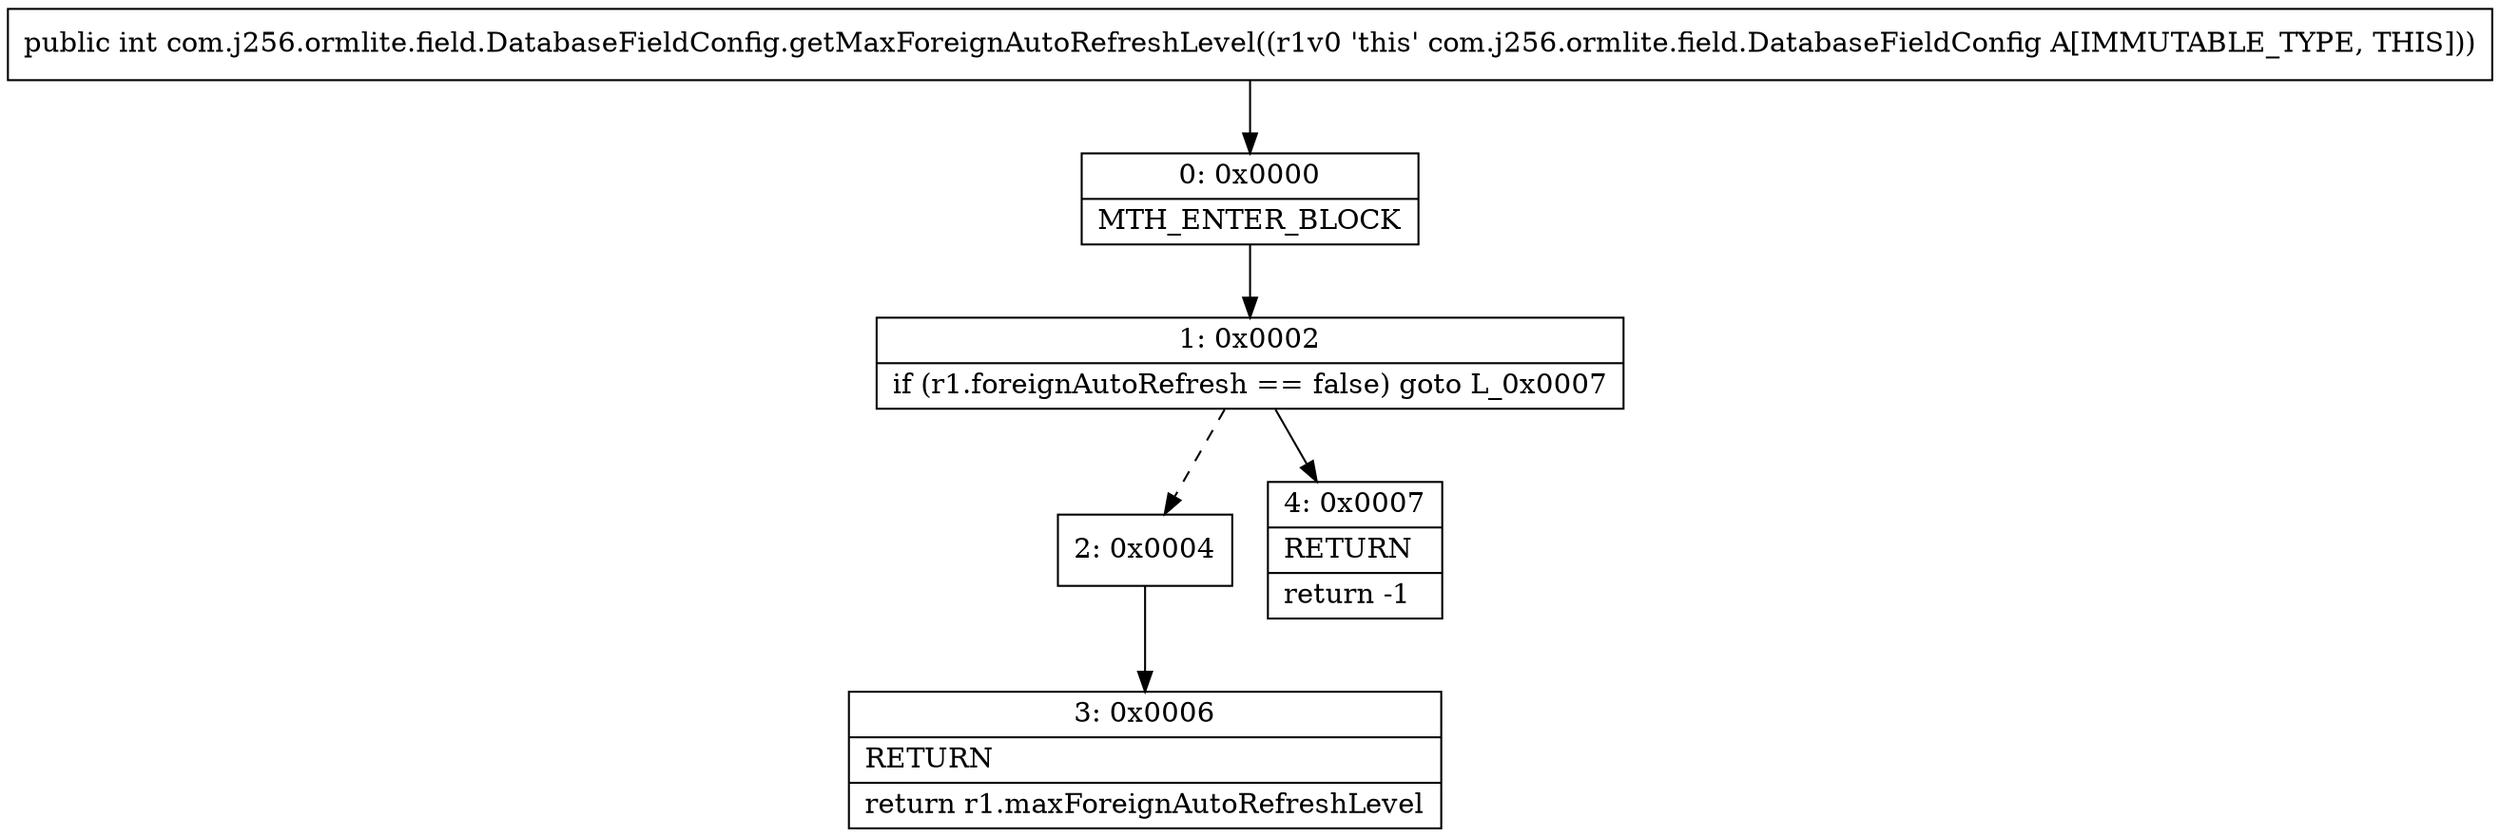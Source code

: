 digraph "CFG forcom.j256.ormlite.field.DatabaseFieldConfig.getMaxForeignAutoRefreshLevel()I" {
Node_0 [shape=record,label="{0\:\ 0x0000|MTH_ENTER_BLOCK\l}"];
Node_1 [shape=record,label="{1\:\ 0x0002|if (r1.foreignAutoRefresh == false) goto L_0x0007\l}"];
Node_2 [shape=record,label="{2\:\ 0x0004}"];
Node_3 [shape=record,label="{3\:\ 0x0006|RETURN\l|return r1.maxForeignAutoRefreshLevel\l}"];
Node_4 [shape=record,label="{4\:\ 0x0007|RETURN\l|return \-1\l}"];
MethodNode[shape=record,label="{public int com.j256.ormlite.field.DatabaseFieldConfig.getMaxForeignAutoRefreshLevel((r1v0 'this' com.j256.ormlite.field.DatabaseFieldConfig A[IMMUTABLE_TYPE, THIS])) }"];
MethodNode -> Node_0;
Node_0 -> Node_1;
Node_1 -> Node_2[style=dashed];
Node_1 -> Node_4;
Node_2 -> Node_3;
}

